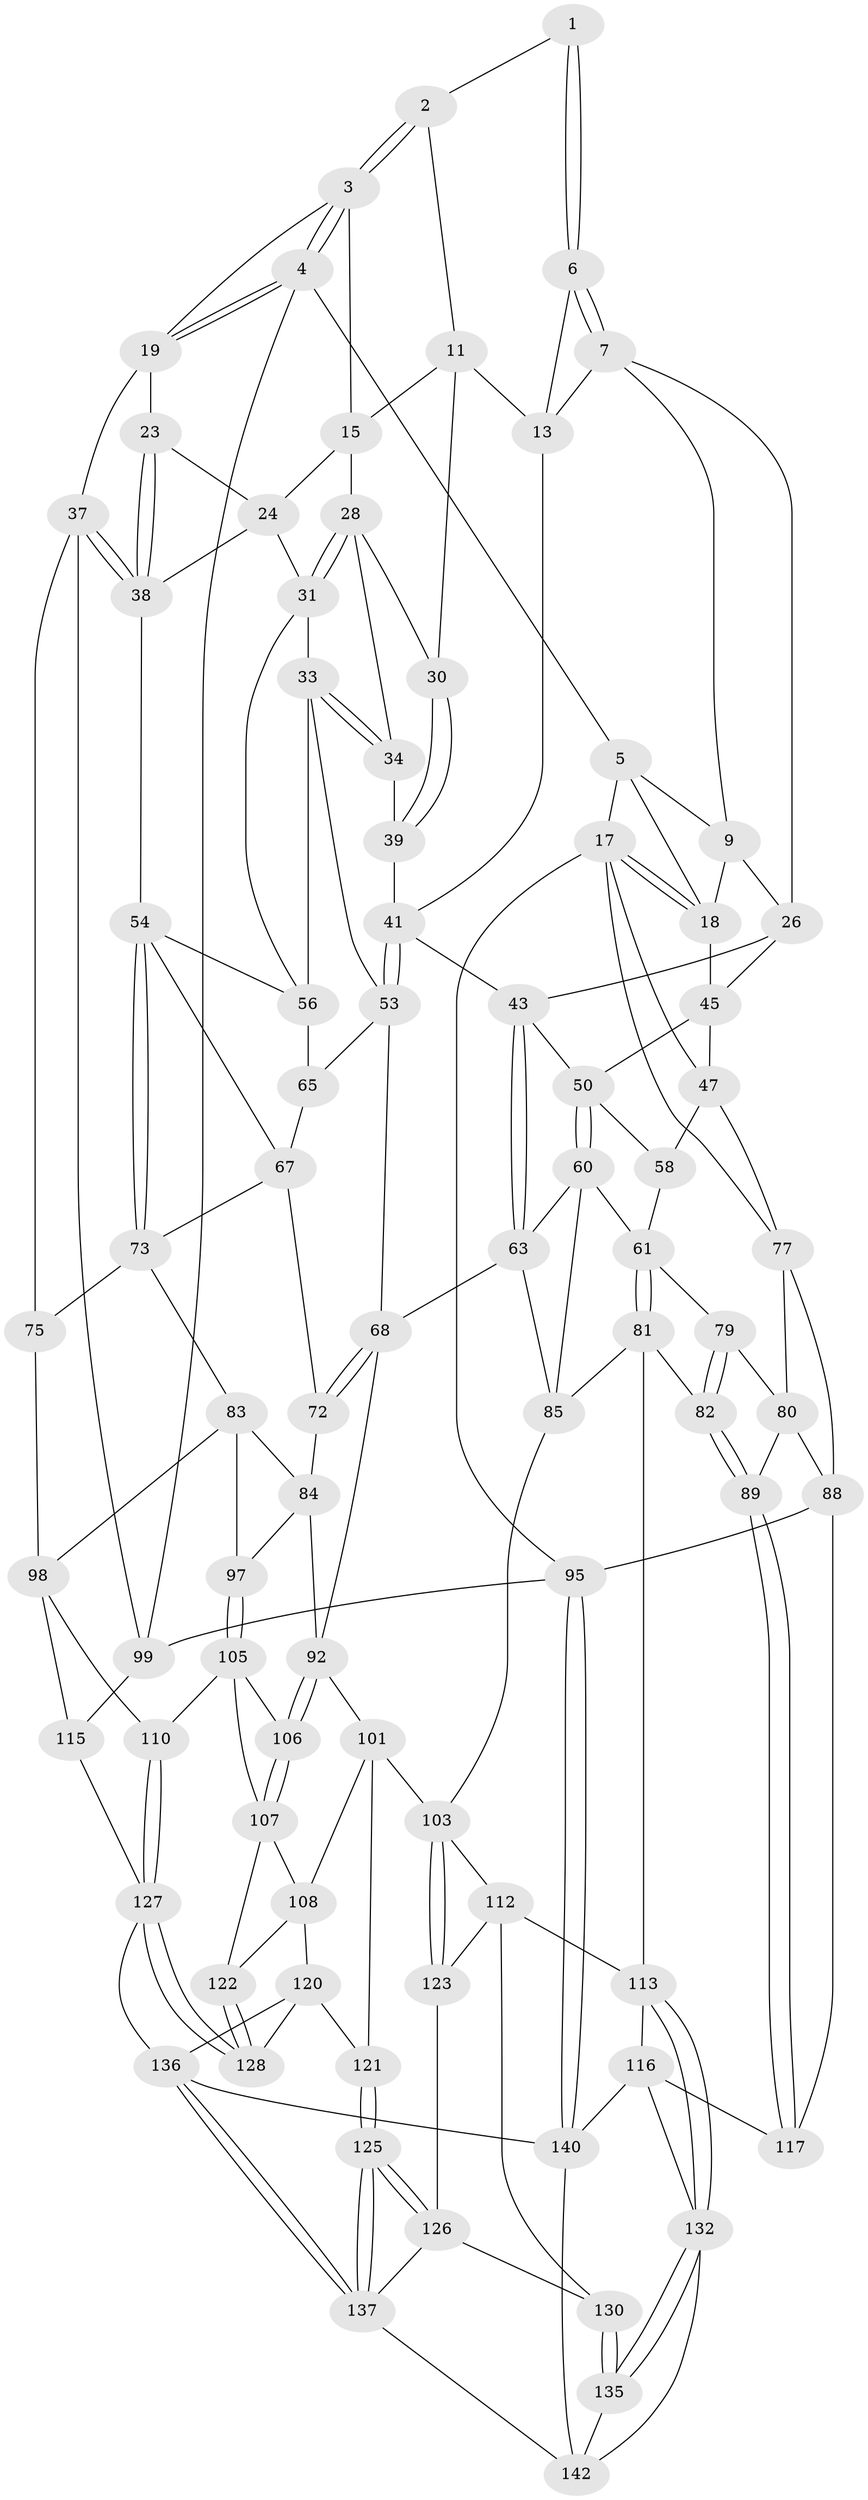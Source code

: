 // original degree distribution, {3: 0.013793103448275862, 4: 0.21379310344827587, 5: 0.5793103448275863, 6: 0.19310344827586207}
// Generated by graph-tools (version 1.1) at 2025/42/03/06/25 10:42:26]
// undirected, 85 vertices, 192 edges
graph export_dot {
graph [start="1"]
  node [color=gray90,style=filled];
  1 [pos="+0.4612312249661446+0"];
  2 [pos="+0.48162338778689573+0"];
  3 [pos="+0.8304498762362428+0",super="+16"];
  4 [pos="+1+0"];
  5 [pos="+0.17734777376820246+0",super="+10"];
  6 [pos="+0.4187990112593826+0.004146046730003063"];
  7 [pos="+0.31832515645129467+0.14993820117917633",super="+8"];
  9 [pos="+0.21989018060837254+0.07864961902483768",super="+21"];
  11 [pos="+0.5421412220456776+0.030870156880903332",super="+12"];
  13 [pos="+0.49118139849055037+0.16919911819552905",super="+14"];
  15 [pos="+0.7265110891987118+0.09577608145213215",super="+25"];
  17 [pos="+0+0.20752583638917718",super="+48"];
  18 [pos="+0+0.1584524576706844",super="+22"];
  19 [pos="+1+0.08750815687700354",super="+20"];
  23 [pos="+0.9094953629946758+0.18446663986995326"];
  24 [pos="+0.8320920019473683+0.2252617447132852",super="+36"];
  26 [pos="+0.2752311119101903+0.2579367553981466",super="+27"];
  28 [pos="+0.7107230933730658+0.1151802751386462",super="+29"];
  30 [pos="+0.5492731059743567+0.1614408818630853"];
  31 [pos="+0.7460846557702032+0.31772984166857365",super="+32"];
  33 [pos="+0.7010035741851504+0.3214629465556359",super="+52"];
  34 [pos="+0.6590194569974169+0.2855569243083286",super="+35"];
  37 [pos="+1+0.39430207485971097",super="+74"];
  38 [pos="+1+0.3789192909152663",super="+49"];
  39 [pos="+0.569173769710739+0.2043894102086264",super="+40"];
  41 [pos="+0.496099726013533+0.38457726358780564",super="+42"];
  43 [pos="+0.403526277572512+0.3487523039826646",super="+44"];
  45 [pos="+0.1355740057186584+0.27693599807043423",super="+46"];
  47 [pos="+0+0.3779113877533316",super="+59"];
  50 [pos="+0.29817008542371987+0.3068616899609991",super="+51"];
  53 [pos="+0.5478714345513211+0.46193377601308566",super="+66"];
  54 [pos="+0.8352094369938649+0.4664836079476706",super="+55"];
  56 [pos="+0.7364281850606482+0.3960001535698568",super="+57"];
  58 [pos="+0.14621338895135164+0.4763131049840789"];
  60 [pos="+0.2329486204860861+0.5011406319320125",super="+64"];
  61 [pos="+0.20589525238247353+0.5058399882241128",super="+62"];
  63 [pos="+0.3419919799571122+0.5021338995664321",super="+70"];
  65 [pos="+0.7020166804700582+0.45292237110321404"];
  67 [pos="+0.7418296299298609+0.47400279520117766",super="+71"];
  68 [pos="+0.5546723827078879+0.512248087107986",super="+69"];
  72 [pos="+0.7193988013569601+0.546093680441421"];
  73 [pos="+0.8301916704860641+0.5399451874421523",super="+76"];
  75 [pos="+0.8804384577494244+0.5976916769726852"];
  77 [pos="+0.03851702448918106+0.555715791133168",super="+78"];
  79 [pos="+0.10174871872652279+0.5745882417150909"];
  80 [pos="+0.0564918713659699+0.5706138489288078",super="+87"];
  81 [pos="+0.15901092611521847+0.6645384802032679",super="+86"];
  82 [pos="+0.15825487551182887+0.6647237441184635"];
  83 [pos="+0.7575043447188269+0.6162996790689309",super="+96"];
  84 [pos="+0.7278958145683795+0.5929582370880683",super="+91"];
  85 [pos="+0.3184979035139112+0.6387175441403721",super="+90"];
  88 [pos="+0+0.70987991227604",super="+94"];
  89 [pos="+0.15125748986632487+0.668155406808349"];
  92 [pos="+0.6434178403321743+0.6380111638146012",super="+93"];
  95 [pos="+0+1"];
  97 [pos="+0.744683765281064+0.6718663327018152"];
  98 [pos="+0.8353069626469231+0.6789446202765701",super="+109"];
  99 [pos="+1+1",super="+100"];
  101 [pos="+0.5824864388152987+0.7135478648061695",super="+102"];
  103 [pos="+0.5024650657868868+0.7758880217068064",super="+104"];
  105 [pos="+0.7263561979875433+0.7002128601558766",super="+111"];
  106 [pos="+0.6806355222736215+0.7221813538404491"];
  107 [pos="+0.680177530659039+0.7233873660051559",super="+118"];
  108 [pos="+0.6348647423213611+0.7482970369642967",super="+119"];
  110 [pos="+0.8163629491546905+0.8137441698148933"];
  112 [pos="+0.34706355716721937+0.7992007401489809",super="+124"];
  113 [pos="+0.3130921246421973+0.7921817870801044",super="+114"];
  115 [pos="+0.9626977151032183+0.8074944395905345",super="+138"];
  116 [pos="+0.17049857706341198+0.8492946084361556",super="+134"];
  117 [pos="+0.07856336493232384+0.8163190211385692"];
  120 [pos="+0.5981570660600797+0.8426599074934902",super="+131"];
  121 [pos="+0.5754744412680152+0.8359569071616632"];
  122 [pos="+0.6814056459699355+0.8184683721661387"];
  123 [pos="+0.47408173940559667+0.8323734835558796"];
  125 [pos="+0.4974973145604187+0.9118113161647152"];
  126 [pos="+0.47421858428366287+0.8374110946225729",super="+129"];
  127 [pos="+0.7770574312086214+0.9178358329109998",super="+139"];
  128 [pos="+0.701335701856372+0.8885766112027935"];
  130 [pos="+0.38991339359743776+0.888023553560159"];
  132 [pos="+0.30881513125868676+0.8097230746492106",super="+133"];
  135 [pos="+0.3233815186692245+0.9843225085313574"];
  136 [pos="+0.5956371102905177+1",super="+144"];
  137 [pos="+0.4909715471435542+0.9303819989986185",super="+141"];
  140 [pos="+0+1",super="+145"];
  142 [pos="+0.31803931216255354+1",super="+143"];
  1 -- 2;
  1 -- 6;
  1 -- 6;
  2 -- 3;
  2 -- 3;
  2 -- 11;
  3 -- 4;
  3 -- 4;
  3 -- 19;
  3 -- 15;
  4 -- 5;
  4 -- 19;
  4 -- 19;
  4 -- 99;
  5 -- 17;
  5 -- 9;
  5 -- 18;
  6 -- 7;
  6 -- 7;
  6 -- 13;
  7 -- 13;
  7 -- 9;
  7 -- 26;
  9 -- 18;
  9 -- 26;
  11 -- 15;
  11 -- 13;
  11 -- 30;
  13 -- 41;
  15 -- 24;
  15 -- 28;
  17 -- 18;
  17 -- 18;
  17 -- 95;
  17 -- 77;
  17 -- 47;
  18 -- 45;
  19 -- 37;
  19 -- 23;
  23 -- 24;
  23 -- 38;
  23 -- 38;
  24 -- 38;
  24 -- 31;
  26 -- 43;
  26 -- 45;
  28 -- 31;
  28 -- 31;
  28 -- 30;
  28 -- 34;
  30 -- 39;
  30 -- 39;
  31 -- 56;
  31 -- 33;
  33 -- 34;
  33 -- 34;
  33 -- 56;
  33 -- 53;
  34 -- 39 [weight=2];
  37 -- 38;
  37 -- 38;
  37 -- 75;
  37 -- 99;
  38 -- 54;
  39 -- 41;
  41 -- 53;
  41 -- 53;
  41 -- 43;
  43 -- 63;
  43 -- 63;
  43 -- 50;
  45 -- 50;
  45 -- 47;
  47 -- 58;
  47 -- 77;
  50 -- 60;
  50 -- 60;
  50 -- 58;
  53 -- 65;
  53 -- 68;
  54 -- 73;
  54 -- 73;
  54 -- 56;
  54 -- 67;
  56 -- 65;
  58 -- 61;
  60 -- 61;
  60 -- 85;
  60 -- 63;
  61 -- 81;
  61 -- 81;
  61 -- 79;
  63 -- 68;
  63 -- 85;
  65 -- 67;
  67 -- 72;
  67 -- 73;
  68 -- 72;
  68 -- 72;
  68 -- 92;
  72 -- 84;
  73 -- 83;
  73 -- 75;
  75 -- 98;
  77 -- 80;
  77 -- 88;
  79 -- 80;
  79 -- 82;
  79 -- 82;
  80 -- 89;
  80 -- 88;
  81 -- 82;
  81 -- 85;
  81 -- 113;
  82 -- 89;
  82 -- 89;
  83 -- 84;
  83 -- 97;
  83 -- 98;
  84 -- 97;
  84 -- 92;
  85 -- 103;
  88 -- 117;
  88 -- 95;
  89 -- 117;
  89 -- 117;
  92 -- 106;
  92 -- 106;
  92 -- 101;
  95 -- 140;
  95 -- 140;
  95 -- 99;
  97 -- 105;
  97 -- 105;
  98 -- 115;
  98 -- 110;
  99 -- 115 [weight=2];
  101 -- 108;
  101 -- 121;
  101 -- 103;
  103 -- 123;
  103 -- 123;
  103 -- 112;
  105 -- 106;
  105 -- 110;
  105 -- 107;
  106 -- 107;
  106 -- 107;
  107 -- 108;
  107 -- 122;
  108 -- 120;
  108 -- 122;
  110 -- 127;
  110 -- 127;
  112 -- 113;
  112 -- 130;
  112 -- 123;
  113 -- 132;
  113 -- 132;
  113 -- 116;
  115 -- 127;
  116 -- 117;
  116 -- 140;
  116 -- 132;
  120 -- 121;
  120 -- 136;
  120 -- 128;
  121 -- 125;
  121 -- 125;
  122 -- 128;
  122 -- 128;
  123 -- 126;
  125 -- 126;
  125 -- 126;
  125 -- 137;
  125 -- 137;
  126 -- 130;
  126 -- 137;
  127 -- 128;
  127 -- 128;
  127 -- 136;
  130 -- 135;
  130 -- 135;
  132 -- 135;
  132 -- 135;
  132 -- 142;
  135 -- 142;
  136 -- 137;
  136 -- 137;
  136 -- 140;
  137 -- 142;
  140 -- 142;
}
